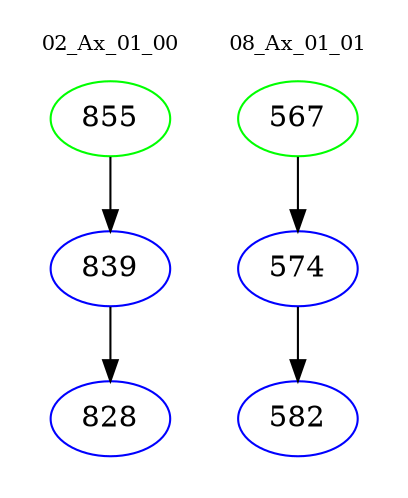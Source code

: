 digraph{
subgraph cluster_0 {
color = white
label = "02_Ax_01_00";
fontsize=10;
T0_855 [label="855", color="green"]
T0_855 -> T0_839 [color="black"]
T0_839 [label="839", color="blue"]
T0_839 -> T0_828 [color="black"]
T0_828 [label="828", color="blue"]
}
subgraph cluster_1 {
color = white
label = "08_Ax_01_01";
fontsize=10;
T1_567 [label="567", color="green"]
T1_567 -> T1_574 [color="black"]
T1_574 [label="574", color="blue"]
T1_574 -> T1_582 [color="black"]
T1_582 [label="582", color="blue"]
}
}
